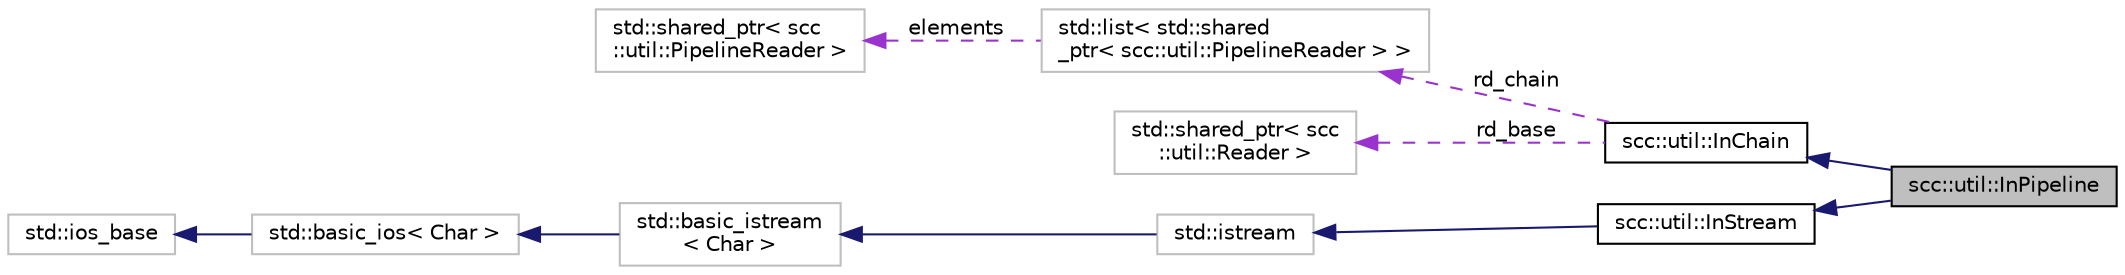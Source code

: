 digraph "scc::util::InPipeline"
{
 // LATEX_PDF_SIZE
  edge [fontname="Helvetica",fontsize="10",labelfontname="Helvetica",labelfontsize="10"];
  node [fontname="Helvetica",fontsize="10",shape=record];
  rankdir="LR";
  Node1 [label="scc::util::InPipeline",height=0.2,width=0.4,color="black", fillcolor="grey75", style="filled", fontcolor="black",tooltip="Input stream with pipeline of readers."];
  Node2 -> Node1 [dir="back",color="midnightblue",fontsize="10",style="solid",fontname="Helvetica"];
  Node2 [label="scc::util::InChain",height=0.2,width=0.4,color="black", fillcolor="white", style="filled",URL="$d5/dd1/structscc_1_1util_1_1InChain.html",tooltip="Chain of readers base class."];
  Node3 -> Node2 [dir="back",color="darkorchid3",fontsize="10",style="dashed",label=" rd_chain" ,fontname="Helvetica"];
  Node3 [label="std::list\< std::shared\l_ptr\< scc::util::PipelineReader \> \>",height=0.2,width=0.4,color="grey75", fillcolor="white", style="filled",tooltip=" "];
  Node4 -> Node3 [dir="back",color="darkorchid3",fontsize="10",style="dashed",label=" elements" ,fontname="Helvetica"];
  Node4 [label="std::shared_ptr\< scc\l::util::PipelineReader \>",height=0.2,width=0.4,color="grey75", fillcolor="white", style="filled",tooltip=" "];
  Node5 -> Node2 [dir="back",color="darkorchid3",fontsize="10",style="dashed",label=" rd_base" ,fontname="Helvetica"];
  Node5 [label="std::shared_ptr\< scc\l::util::Reader \>",height=0.2,width=0.4,color="grey75", fillcolor="white", style="filled",tooltip=" "];
  Node6 -> Node1 [dir="back",color="midnightblue",fontsize="10",style="solid",fontname="Helvetica"];
  Node6 [label="scc::util::InStream",height=0.2,width=0.4,color="black", fillcolor="white", style="filled",URL="$d2/d63/classscc_1_1util_1_1InStream.html",tooltip="Input stream wrapper for reader."];
  Node7 -> Node6 [dir="back",color="midnightblue",fontsize="10",style="solid",fontname="Helvetica"];
  Node7 [label="std::istream",height=0.2,width=0.4,color="grey75", fillcolor="white", style="filled",tooltip=" "];
  Node8 -> Node7 [dir="back",color="midnightblue",fontsize="10",style="solid",fontname="Helvetica"];
  Node8 [label="std::basic_istream\l\< Char \>",height=0.2,width=0.4,color="grey75", fillcolor="white", style="filled",tooltip=" "];
  Node9 -> Node8 [dir="back",color="midnightblue",fontsize="10",style="solid",fontname="Helvetica"];
  Node9 [label="std::basic_ios\< Char \>",height=0.2,width=0.4,color="grey75", fillcolor="white", style="filled",tooltip=" "];
  Node10 -> Node9 [dir="back",color="midnightblue",fontsize="10",style="solid",fontname="Helvetica"];
  Node10 [label="std::ios_base",height=0.2,width=0.4,color="grey75", fillcolor="white", style="filled",tooltip=" "];
}
